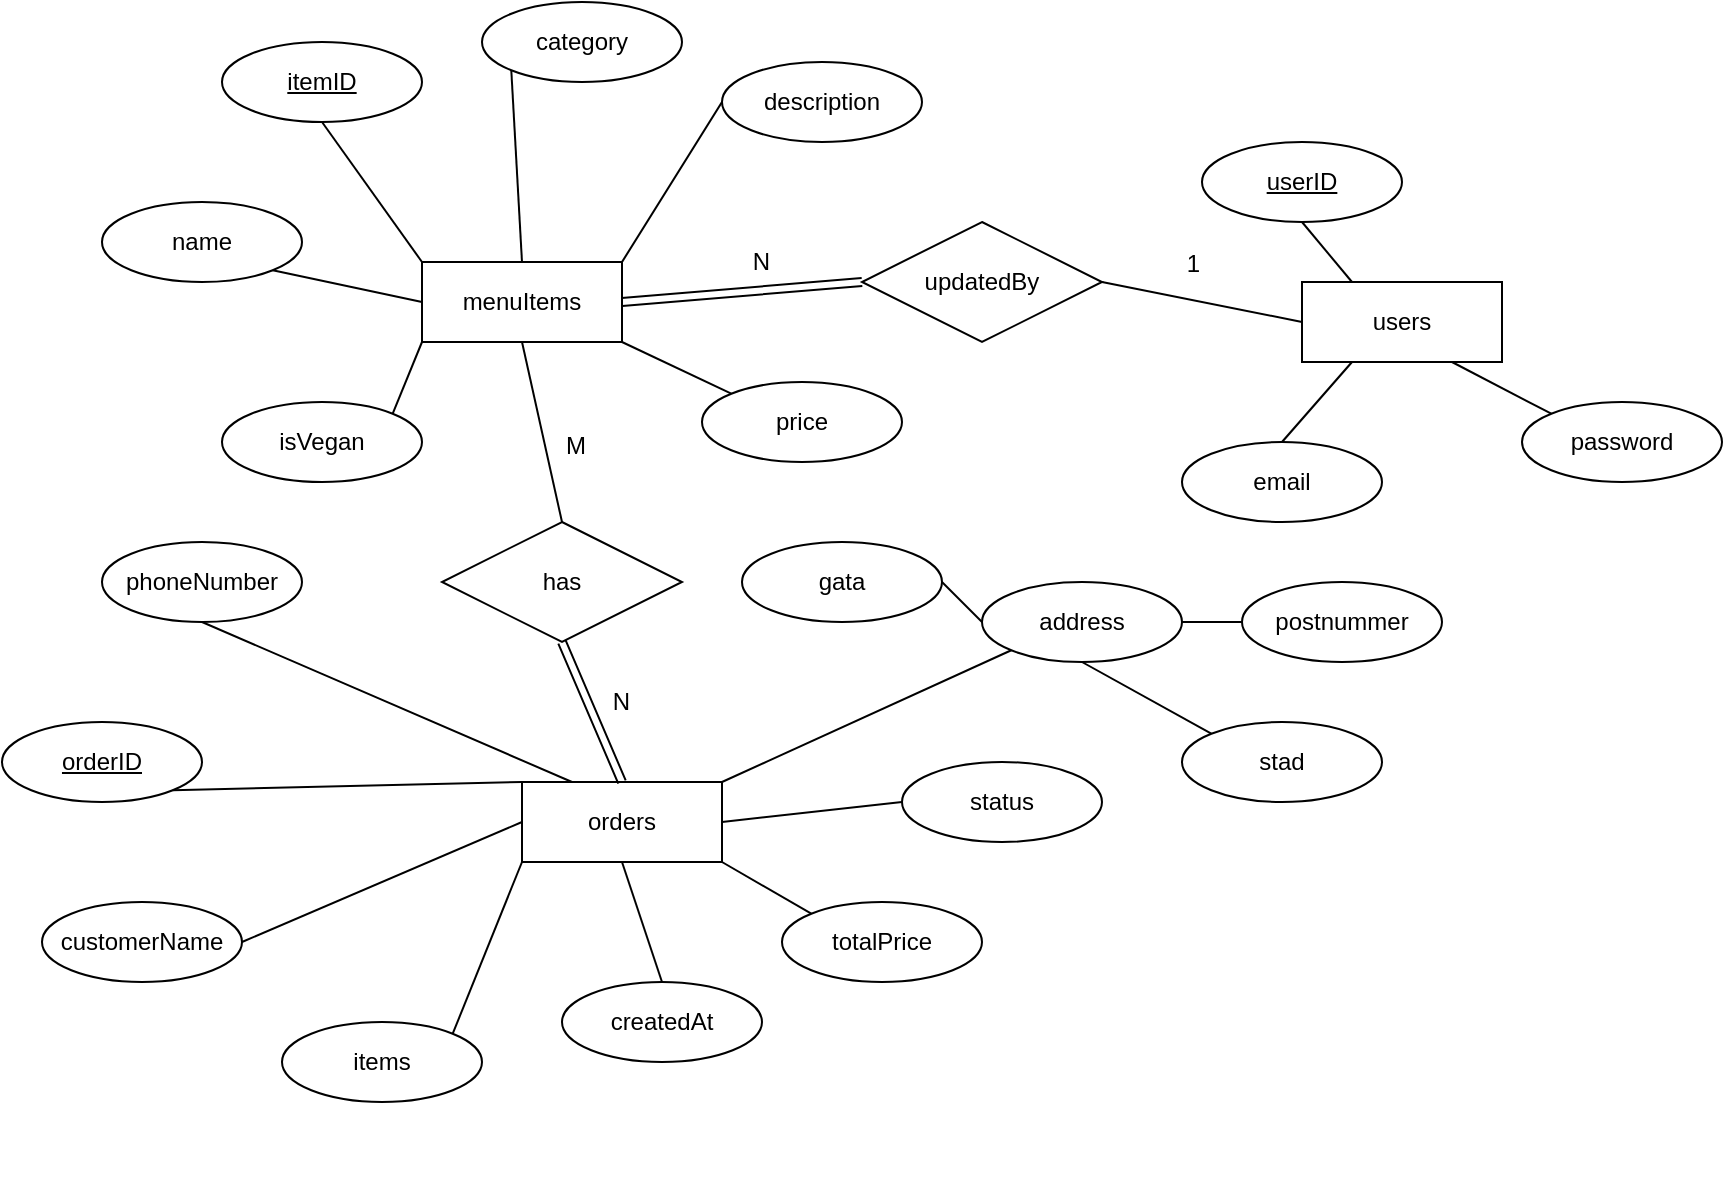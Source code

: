 <mxfile>
    <diagram id="SjAt0t-AKSOwX4iCXO0_" name="Page-1">
        <mxGraphModel dx="1127" dy="1226" grid="1" gridSize="10" guides="1" tooltips="1" connect="1" arrows="1" fold="1" page="0" pageScale="1" pageWidth="850" pageHeight="1100" math="0" shadow="0">
            <root>
                <mxCell id="0"/>
                <mxCell id="1" parent="0"/>
                <mxCell id="2" value="name" style="ellipse;whiteSpace=wrap;html=1;align=center;" parent="1" vertex="1">
                    <mxGeometry x="80" y="-610" width="100" height="40" as="geometry"/>
                </mxCell>
                <mxCell id="3" value="menuItems" style="whiteSpace=wrap;html=1;align=center;" parent="1" vertex="1">
                    <mxGeometry x="240" y="-580" width="100" height="40" as="geometry"/>
                </mxCell>
                <mxCell id="4" value="itemID" style="ellipse;whiteSpace=wrap;html=1;align=center;fontStyle=4;" parent="1" vertex="1">
                    <mxGeometry x="140" y="-690" width="100" height="40" as="geometry"/>
                </mxCell>
                <mxCell id="5" value="category" style="ellipse;whiteSpace=wrap;html=1;align=center;" parent="1" vertex="1">
                    <mxGeometry x="270" y="-710" width="100" height="40" as="geometry"/>
                </mxCell>
                <mxCell id="6" value="description" style="ellipse;whiteSpace=wrap;html=1;align=center;" parent="1" vertex="1">
                    <mxGeometry x="390" y="-680" width="100" height="40" as="geometry"/>
                </mxCell>
                <mxCell id="7" value="price" style="ellipse;whiteSpace=wrap;html=1;align=center;" parent="1" vertex="1">
                    <mxGeometry x="380" y="-520" width="100" height="40" as="geometry"/>
                </mxCell>
                <mxCell id="8" value="isVegan" style="ellipse;whiteSpace=wrap;html=1;align=center;" parent="1" vertex="1">
                    <mxGeometry x="140" y="-510" width="100" height="40" as="geometry"/>
                </mxCell>
                <mxCell id="9" value="" style="endArrow=none;html=1;rounded=0;exitX=0.5;exitY=1;exitDx=0;exitDy=0;entryX=0;entryY=0;entryDx=0;entryDy=0;" parent="1" source="4" target="3" edge="1">
                    <mxGeometry relative="1" as="geometry">
                        <mxPoint x="350" y="-500" as="sourcePoint"/>
                        <mxPoint x="510" y="-500" as="targetPoint"/>
                    </mxGeometry>
                </mxCell>
                <mxCell id="10" value="" style="endArrow=none;html=1;rounded=0;exitX=0;exitY=0.5;exitDx=0;exitDy=0;entryX=1;entryY=1;entryDx=0;entryDy=0;" parent="1" source="3" target="2" edge="1">
                    <mxGeometry relative="1" as="geometry">
                        <mxPoint x="350" y="-500" as="sourcePoint"/>
                        <mxPoint x="510" y="-500" as="targetPoint"/>
                    </mxGeometry>
                </mxCell>
                <mxCell id="11" value="" style="endArrow=none;html=1;rounded=0;exitX=0;exitY=1;exitDx=0;exitDy=0;entryX=1;entryY=0;entryDx=0;entryDy=0;" parent="1" source="3" target="8" edge="1">
                    <mxGeometry relative="1" as="geometry">
                        <mxPoint x="350" y="-500" as="sourcePoint"/>
                        <mxPoint x="510" y="-500" as="targetPoint"/>
                    </mxGeometry>
                </mxCell>
                <mxCell id="12" value="" style="endArrow=none;html=1;rounded=0;exitX=1;exitY=1;exitDx=0;exitDy=0;entryX=0;entryY=0;entryDx=0;entryDy=0;" parent="1" source="3" target="7" edge="1">
                    <mxGeometry relative="1" as="geometry">
                        <mxPoint x="350" y="-500" as="sourcePoint"/>
                        <mxPoint x="340" y="-460" as="targetPoint"/>
                    </mxGeometry>
                </mxCell>
                <mxCell id="13" value="" style="endArrow=none;html=1;rounded=0;entryX=0;entryY=1;entryDx=0;entryDy=0;exitX=0.5;exitY=0;exitDx=0;exitDy=0;" parent="1" source="3" target="5" edge="1">
                    <mxGeometry relative="1" as="geometry">
                        <mxPoint x="350" y="-500" as="sourcePoint"/>
                        <mxPoint x="510" y="-500" as="targetPoint"/>
                    </mxGeometry>
                </mxCell>
                <mxCell id="14" value="" style="endArrow=none;html=1;rounded=0;exitX=1;exitY=0;exitDx=0;exitDy=0;entryX=0;entryY=0.5;entryDx=0;entryDy=0;" parent="1" source="3" target="6" edge="1">
                    <mxGeometry relative="1" as="geometry">
                        <mxPoint x="350" y="-500" as="sourcePoint"/>
                        <mxPoint x="510" y="-500" as="targetPoint"/>
                    </mxGeometry>
                </mxCell>
                <mxCell id="15" value="orders" style="whiteSpace=wrap;html=1;align=center;" parent="1" vertex="1">
                    <mxGeometry x="290" y="-320" width="100" height="40" as="geometry"/>
                </mxCell>
                <mxCell id="16" value="orderID" style="ellipse;whiteSpace=wrap;html=1;align=center;fontStyle=4;" parent="1" vertex="1">
                    <mxGeometry x="30" y="-350" width="100" height="40" as="geometry"/>
                </mxCell>
                <mxCell id="17" value="customerName" style="ellipse;whiteSpace=wrap;html=1;align=center;" parent="1" vertex="1">
                    <mxGeometry x="50" y="-260" width="100" height="40" as="geometry"/>
                </mxCell>
                <mxCell id="18" value="phoneNumber" style="ellipse;whiteSpace=wrap;html=1;align=center;" parent="1" vertex="1">
                    <mxGeometry x="80" y="-440" width="100" height="40" as="geometry"/>
                </mxCell>
                <mxCell id="19" value="address" style="ellipse;whiteSpace=wrap;html=1;align=center;" parent="1" vertex="1">
                    <mxGeometry x="520" y="-420" width="100" height="40" as="geometry"/>
                </mxCell>
                <mxCell id="20" value="status" style="ellipse;whiteSpace=wrap;html=1;align=center;" parent="1" vertex="1">
                    <mxGeometry x="480" y="-330" width="100" height="40" as="geometry"/>
                </mxCell>
                <mxCell id="21" value="totalPrice" style="ellipse;whiteSpace=wrap;html=1;align=center;" parent="1" vertex="1">
                    <mxGeometry x="420" y="-260" width="100" height="40" as="geometry"/>
                </mxCell>
                <mxCell id="22" value="createdAt" style="ellipse;whiteSpace=wrap;html=1;align=center;" parent="1" vertex="1">
                    <mxGeometry x="310" y="-220" width="100" height="40" as="geometry"/>
                </mxCell>
                <mxCell id="23" value="items" style="ellipse;whiteSpace=wrap;html=1;align=center;" parent="1" vertex="1">
                    <mxGeometry x="170" y="-200" width="100" height="40" as="geometry"/>
                </mxCell>
                <mxCell id="24" value="" style="endArrow=none;html=1;rounded=0;exitX=1;exitY=1;exitDx=0;exitDy=0;entryX=0;entryY=0;entryDx=0;entryDy=0;" parent="1" source="16" target="15" edge="1">
                    <mxGeometry relative="1" as="geometry">
                        <mxPoint x="500" y="-400" as="sourcePoint"/>
                        <mxPoint x="660" y="-400" as="targetPoint"/>
                    </mxGeometry>
                </mxCell>
                <mxCell id="25" value="" style="endArrow=none;html=1;rounded=0;entryX=1;entryY=0.5;entryDx=0;entryDy=0;exitX=0;exitY=0.5;exitDx=0;exitDy=0;" parent="1" source="15" target="17" edge="1">
                    <mxGeometry relative="1" as="geometry">
                        <mxPoint x="500" y="-400" as="sourcePoint"/>
                        <mxPoint x="660" y="-400" as="targetPoint"/>
                    </mxGeometry>
                </mxCell>
                <mxCell id="26" value="" style="endArrow=none;html=1;rounded=0;exitX=0;exitY=1;exitDx=0;exitDy=0;entryX=1;entryY=0;entryDx=0;entryDy=0;" parent="1" source="19" target="15" edge="1">
                    <mxGeometry relative="1" as="geometry">
                        <mxPoint x="500" y="-400" as="sourcePoint"/>
                        <mxPoint x="660" y="-400" as="targetPoint"/>
                    </mxGeometry>
                </mxCell>
                <mxCell id="27" value="" style="endArrow=none;html=1;rounded=0;exitX=0.5;exitY=1;exitDx=0;exitDy=0;entryX=0.25;entryY=0;entryDx=0;entryDy=0;" parent="1" source="18" target="15" edge="1">
                    <mxGeometry relative="1" as="geometry">
                        <mxPoint x="500" y="-400" as="sourcePoint"/>
                        <mxPoint x="660" y="-400" as="targetPoint"/>
                    </mxGeometry>
                </mxCell>
                <mxCell id="28" value="" style="endArrow=none;html=1;rounded=0;exitX=1;exitY=0.5;exitDx=0;exitDy=0;entryX=0;entryY=0.5;entryDx=0;entryDy=0;" parent="1" source="15" target="20" edge="1">
                    <mxGeometry relative="1" as="geometry">
                        <mxPoint x="500" y="-300" as="sourcePoint"/>
                        <mxPoint x="660" y="-300" as="targetPoint"/>
                    </mxGeometry>
                </mxCell>
                <mxCell id="29" value="" style="endArrow=none;html=1;rounded=0;entryX=0;entryY=0;entryDx=0;entryDy=0;exitX=1;exitY=1;exitDx=0;exitDy=0;" parent="1" source="15" target="21" edge="1">
                    <mxGeometry relative="1" as="geometry">
                        <mxPoint x="500" y="-300" as="sourcePoint"/>
                        <mxPoint x="660" y="-300" as="targetPoint"/>
                    </mxGeometry>
                </mxCell>
                <mxCell id="30" value="" style="endArrow=none;html=1;rounded=0;exitX=0.5;exitY=1;exitDx=0;exitDy=0;entryX=0.5;entryY=0;entryDx=0;entryDy=0;" parent="1" source="15" target="22" edge="1">
                    <mxGeometry relative="1" as="geometry">
                        <mxPoint x="500" y="-300" as="sourcePoint"/>
                        <mxPoint x="660" y="-300" as="targetPoint"/>
                    </mxGeometry>
                </mxCell>
                <mxCell id="31" value="" style="endArrow=none;html=1;rounded=0;exitX=0;exitY=1;exitDx=0;exitDy=0;entryX=1;entryY=0;entryDx=0;entryDy=0;" parent="1" source="15" target="23" edge="1">
                    <mxGeometry relative="1" as="geometry">
                        <mxPoint x="500" y="-300" as="sourcePoint"/>
                        <mxPoint x="660" y="-300" as="targetPoint"/>
                    </mxGeometry>
                </mxCell>
                <mxCell id="33" value="userID" style="ellipse;whiteSpace=wrap;html=1;align=center;fontStyle=4;" parent="1" vertex="1">
                    <mxGeometry x="630" y="-640" width="100" height="40" as="geometry"/>
                </mxCell>
                <mxCell id="34" value="password" style="ellipse;whiteSpace=wrap;html=1;align=center;" parent="1" vertex="1">
                    <mxGeometry x="790" y="-510" width="100" height="40" as="geometry"/>
                </mxCell>
                <mxCell id="36" value="email" style="ellipse;whiteSpace=wrap;html=1;align=center;" parent="1" vertex="1">
                    <mxGeometry x="620" y="-490" width="100" height="40" as="geometry"/>
                </mxCell>
                <mxCell id="37" value="" style="endArrow=none;html=1;rounded=0;entryX=0.25;entryY=1;entryDx=0;entryDy=0;exitX=0.5;exitY=0;exitDx=0;exitDy=0;" parent="1" source="36" target="69" edge="1">
                    <mxGeometry relative="1" as="geometry">
                        <mxPoint x="500" y="-400" as="sourcePoint"/>
                        <mxPoint x="694.645" y="-535.858" as="targetPoint"/>
                    </mxGeometry>
                </mxCell>
                <mxCell id="38" value="" style="endArrow=none;html=1;rounded=0;entryX=0.5;entryY=1;entryDx=0;entryDy=0;exitX=0.25;exitY=0;exitDx=0;exitDy=0;" parent="1" source="69" target="33" edge="1">
                    <mxGeometry relative="1" as="geometry">
                        <mxPoint x="694.645" y="-564.142" as="sourcePoint"/>
                        <mxPoint x="660" y="-400" as="targetPoint"/>
                    </mxGeometry>
                </mxCell>
                <mxCell id="40" value="" style="endArrow=none;html=1;rounded=0;entryX=0;entryY=0;entryDx=0;entryDy=0;exitX=0.75;exitY=1;exitDx=0;exitDy=0;" parent="1" source="69" target="34" edge="1">
                    <mxGeometry relative="1" as="geometry">
                        <mxPoint x="765.355" y="-535.858" as="sourcePoint"/>
                        <mxPoint x="660" y="-500" as="targetPoint"/>
                    </mxGeometry>
                </mxCell>
                <mxCell id="41" value="has" style="shape=rhombus;perimeter=rhombusPerimeter;whiteSpace=wrap;html=1;align=center;" parent="1" vertex="1">
                    <mxGeometry x="250" y="-450" width="120" height="60" as="geometry"/>
                </mxCell>
                <mxCell id="42" value="" style="endArrow=none;html=1;rounded=0;entryX=0.5;entryY=1;entryDx=0;entryDy=0;exitX=0.5;exitY=0;exitDx=0;exitDy=0;" parent="1" source="41" target="3" edge="1">
                    <mxGeometry relative="1" as="geometry">
                        <mxPoint x="500" y="-300" as="sourcePoint"/>
                        <mxPoint x="660" y="-300" as="targetPoint"/>
                    </mxGeometry>
                </mxCell>
                <mxCell id="43" value="M" style="resizable=0;html=1;whiteSpace=wrap;align=left;verticalAlign=bottom;" parent="42" connectable="0" vertex="1">
                    <mxGeometry x="-1" relative="1" as="geometry">
                        <mxPoint y="-30" as="offset"/>
                    </mxGeometry>
                </mxCell>
                <mxCell id="48" value="updatedBy" style="shape=rhombus;perimeter=rhombusPerimeter;whiteSpace=wrap;html=1;align=center;" parent="1" vertex="1">
                    <mxGeometry x="460" y="-600" width="120" height="60" as="geometry"/>
                </mxCell>
                <mxCell id="49" value="" style="endArrow=none;html=1;rounded=0;entryX=0;entryY=0.5;entryDx=0;entryDy=0;exitX=1;exitY=0.5;exitDx=0;exitDy=0;" parent="1" source="48" target="69" edge="1">
                    <mxGeometry relative="1" as="geometry">
                        <mxPoint x="500" y="-400" as="sourcePoint"/>
                        <mxPoint x="680" y="-550" as="targetPoint"/>
                    </mxGeometry>
                </mxCell>
                <mxCell id="53" value="N" style="resizable=0;html=1;whiteSpace=wrap;align=right;verticalAlign=bottom;" parent="1" connectable="0" vertex="1">
                    <mxGeometry x="360.062" y="-339.855" as="geometry">
                        <mxPoint x="55" y="-232" as="offset"/>
                    </mxGeometry>
                </mxCell>
                <mxCell id="54" value="" style="shape=link;html=1;rounded=0;exitX=1;exitY=0.5;exitDx=0;exitDy=0;entryX=0;entryY=0.5;entryDx=0;entryDy=0;" parent="1" source="3" target="48" edge="1">
                    <mxGeometry relative="1" as="geometry">
                        <mxPoint x="360" y="-550" as="sourcePoint"/>
                        <mxPoint x="660" y="-400" as="targetPoint"/>
                    </mxGeometry>
                </mxCell>
                <mxCell id="55" value="1" style="resizable=0;html=1;whiteSpace=wrap;align=right;verticalAlign=bottom;" parent="54" connectable="0" vertex="1">
                    <mxGeometry x="1" relative="1" as="geometry">
                        <mxPoint x="170" as="offset"/>
                    </mxGeometry>
                </mxCell>
                <mxCell id="56" value="" style="shape=link;html=1;rounded=0;exitX=0.5;exitY=1;exitDx=0;exitDy=0;entryX=0.5;entryY=0;entryDx=0;entryDy=0;" parent="1" source="41" target="15" edge="1">
                    <mxGeometry relative="1" as="geometry">
                        <mxPoint x="500" y="-400" as="sourcePoint"/>
                        <mxPoint x="660" y="-400" as="targetPoint"/>
                    </mxGeometry>
                </mxCell>
                <mxCell id="59" value="N" style="resizable=0;html=1;whiteSpace=wrap;align=right;verticalAlign=bottom;" parent="1" connectable="0" vertex="1">
                    <mxGeometry x="290.002" y="-119.995" as="geometry">
                        <mxPoint x="55" y="-232" as="offset"/>
                    </mxGeometry>
                </mxCell>
                <mxCell id="60" value="stad" style="ellipse;whiteSpace=wrap;html=1;align=center;" vertex="1" parent="1">
                    <mxGeometry x="620" y="-350" width="100" height="40" as="geometry"/>
                </mxCell>
                <mxCell id="61" value="gata" style="ellipse;whiteSpace=wrap;html=1;align=center;" vertex="1" parent="1">
                    <mxGeometry x="400" y="-440" width="100" height="40" as="geometry"/>
                </mxCell>
                <mxCell id="62" value="postnummer" style="ellipse;whiteSpace=wrap;html=1;align=center;" vertex="1" parent="1">
                    <mxGeometry x="650" y="-420" width="100" height="40" as="geometry"/>
                </mxCell>
                <mxCell id="64" value="" style="endArrow=none;html=1;rounded=0;entryX=1;entryY=0.5;entryDx=0;entryDy=0;exitX=0;exitY=0.5;exitDx=0;exitDy=0;" edge="1" parent="1" source="19" target="61">
                    <mxGeometry relative="1" as="geometry">
                        <mxPoint x="380" y="-320" as="sourcePoint"/>
                        <mxPoint x="540" y="-320" as="targetPoint"/>
                    </mxGeometry>
                </mxCell>
                <mxCell id="67" value="" style="endArrow=none;html=1;rounded=0;exitX=1;exitY=0.5;exitDx=0;exitDy=0;entryX=0;entryY=0.5;entryDx=0;entryDy=0;" edge="1" parent="1" source="19" target="62">
                    <mxGeometry relative="1" as="geometry">
                        <mxPoint x="550" y="-420" as="sourcePoint"/>
                        <mxPoint x="710" y="-420" as="targetPoint"/>
                    </mxGeometry>
                </mxCell>
                <mxCell id="68" value="" style="endArrow=none;html=1;rounded=0;exitX=0.5;exitY=1;exitDx=0;exitDy=0;entryX=0;entryY=0;entryDx=0;entryDy=0;" edge="1" parent="1" source="19" target="60">
                    <mxGeometry relative="1" as="geometry">
                        <mxPoint x="550" y="-420" as="sourcePoint"/>
                        <mxPoint x="710" y="-420" as="targetPoint"/>
                    </mxGeometry>
                </mxCell>
                <mxCell id="69" value="users" style="whiteSpace=wrap;html=1;align=center;" vertex="1" parent="1">
                    <mxGeometry x="680" y="-570" width="100" height="40" as="geometry"/>
                </mxCell>
            </root>
        </mxGraphModel>
    </diagram>
</mxfile>